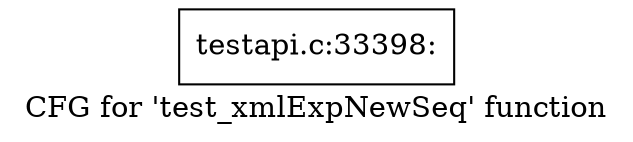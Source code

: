 digraph "CFG for 'test_xmlExpNewSeq' function" {
	label="CFG for 'test_xmlExpNewSeq' function";

	Node0x52c0ff0 [shape=record,label="{testapi.c:33398:}"];
}
